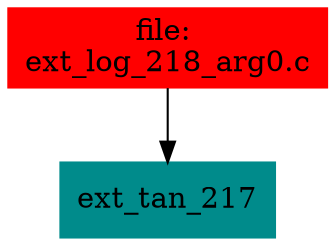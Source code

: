 digraph G {
node [shape=box]

0 [label="file: 
ext_log_218_arg0.c",color=red, style=filled]
1 [label="ext_tan_217",color=cyan4, style=filled]
0 -> 1


}

